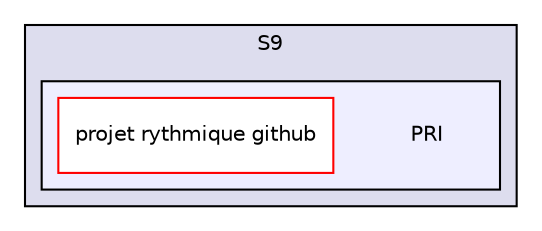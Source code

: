 digraph "/Users/robin/Google Drive/Travail/S9/PRI" {
  compound=true
  node [ fontsize="10", fontname="Helvetica"];
  edge [ labelfontsize="10", labelfontname="Helvetica"];
  subgraph clusterdir_ff699ce3662cefb8b2924e539db22bfd {
    graph [ bgcolor="#ddddee", pencolor="black", label="S9" fontname="Helvetica", fontsize="10", URL="dir_ff699ce3662cefb8b2924e539db22bfd.html"]
  subgraph clusterdir_e8639fdf70bda0ed32b7f9cda43c80a8 {
    graph [ bgcolor="#eeeeff", pencolor="black", label="" URL="dir_e8639fdf70bda0ed32b7f9cda43c80a8.html"];
    dir_e8639fdf70bda0ed32b7f9cda43c80a8 [shape=plaintext label="PRI"];
    dir_6303ef6c7c3d62abf806c8ebf60cd90a [shape=box label="projet rythmique github" color="red" fillcolor="white" style="filled" URL="dir_6303ef6c7c3d62abf806c8ebf60cd90a.html"];
  }
  }
}
